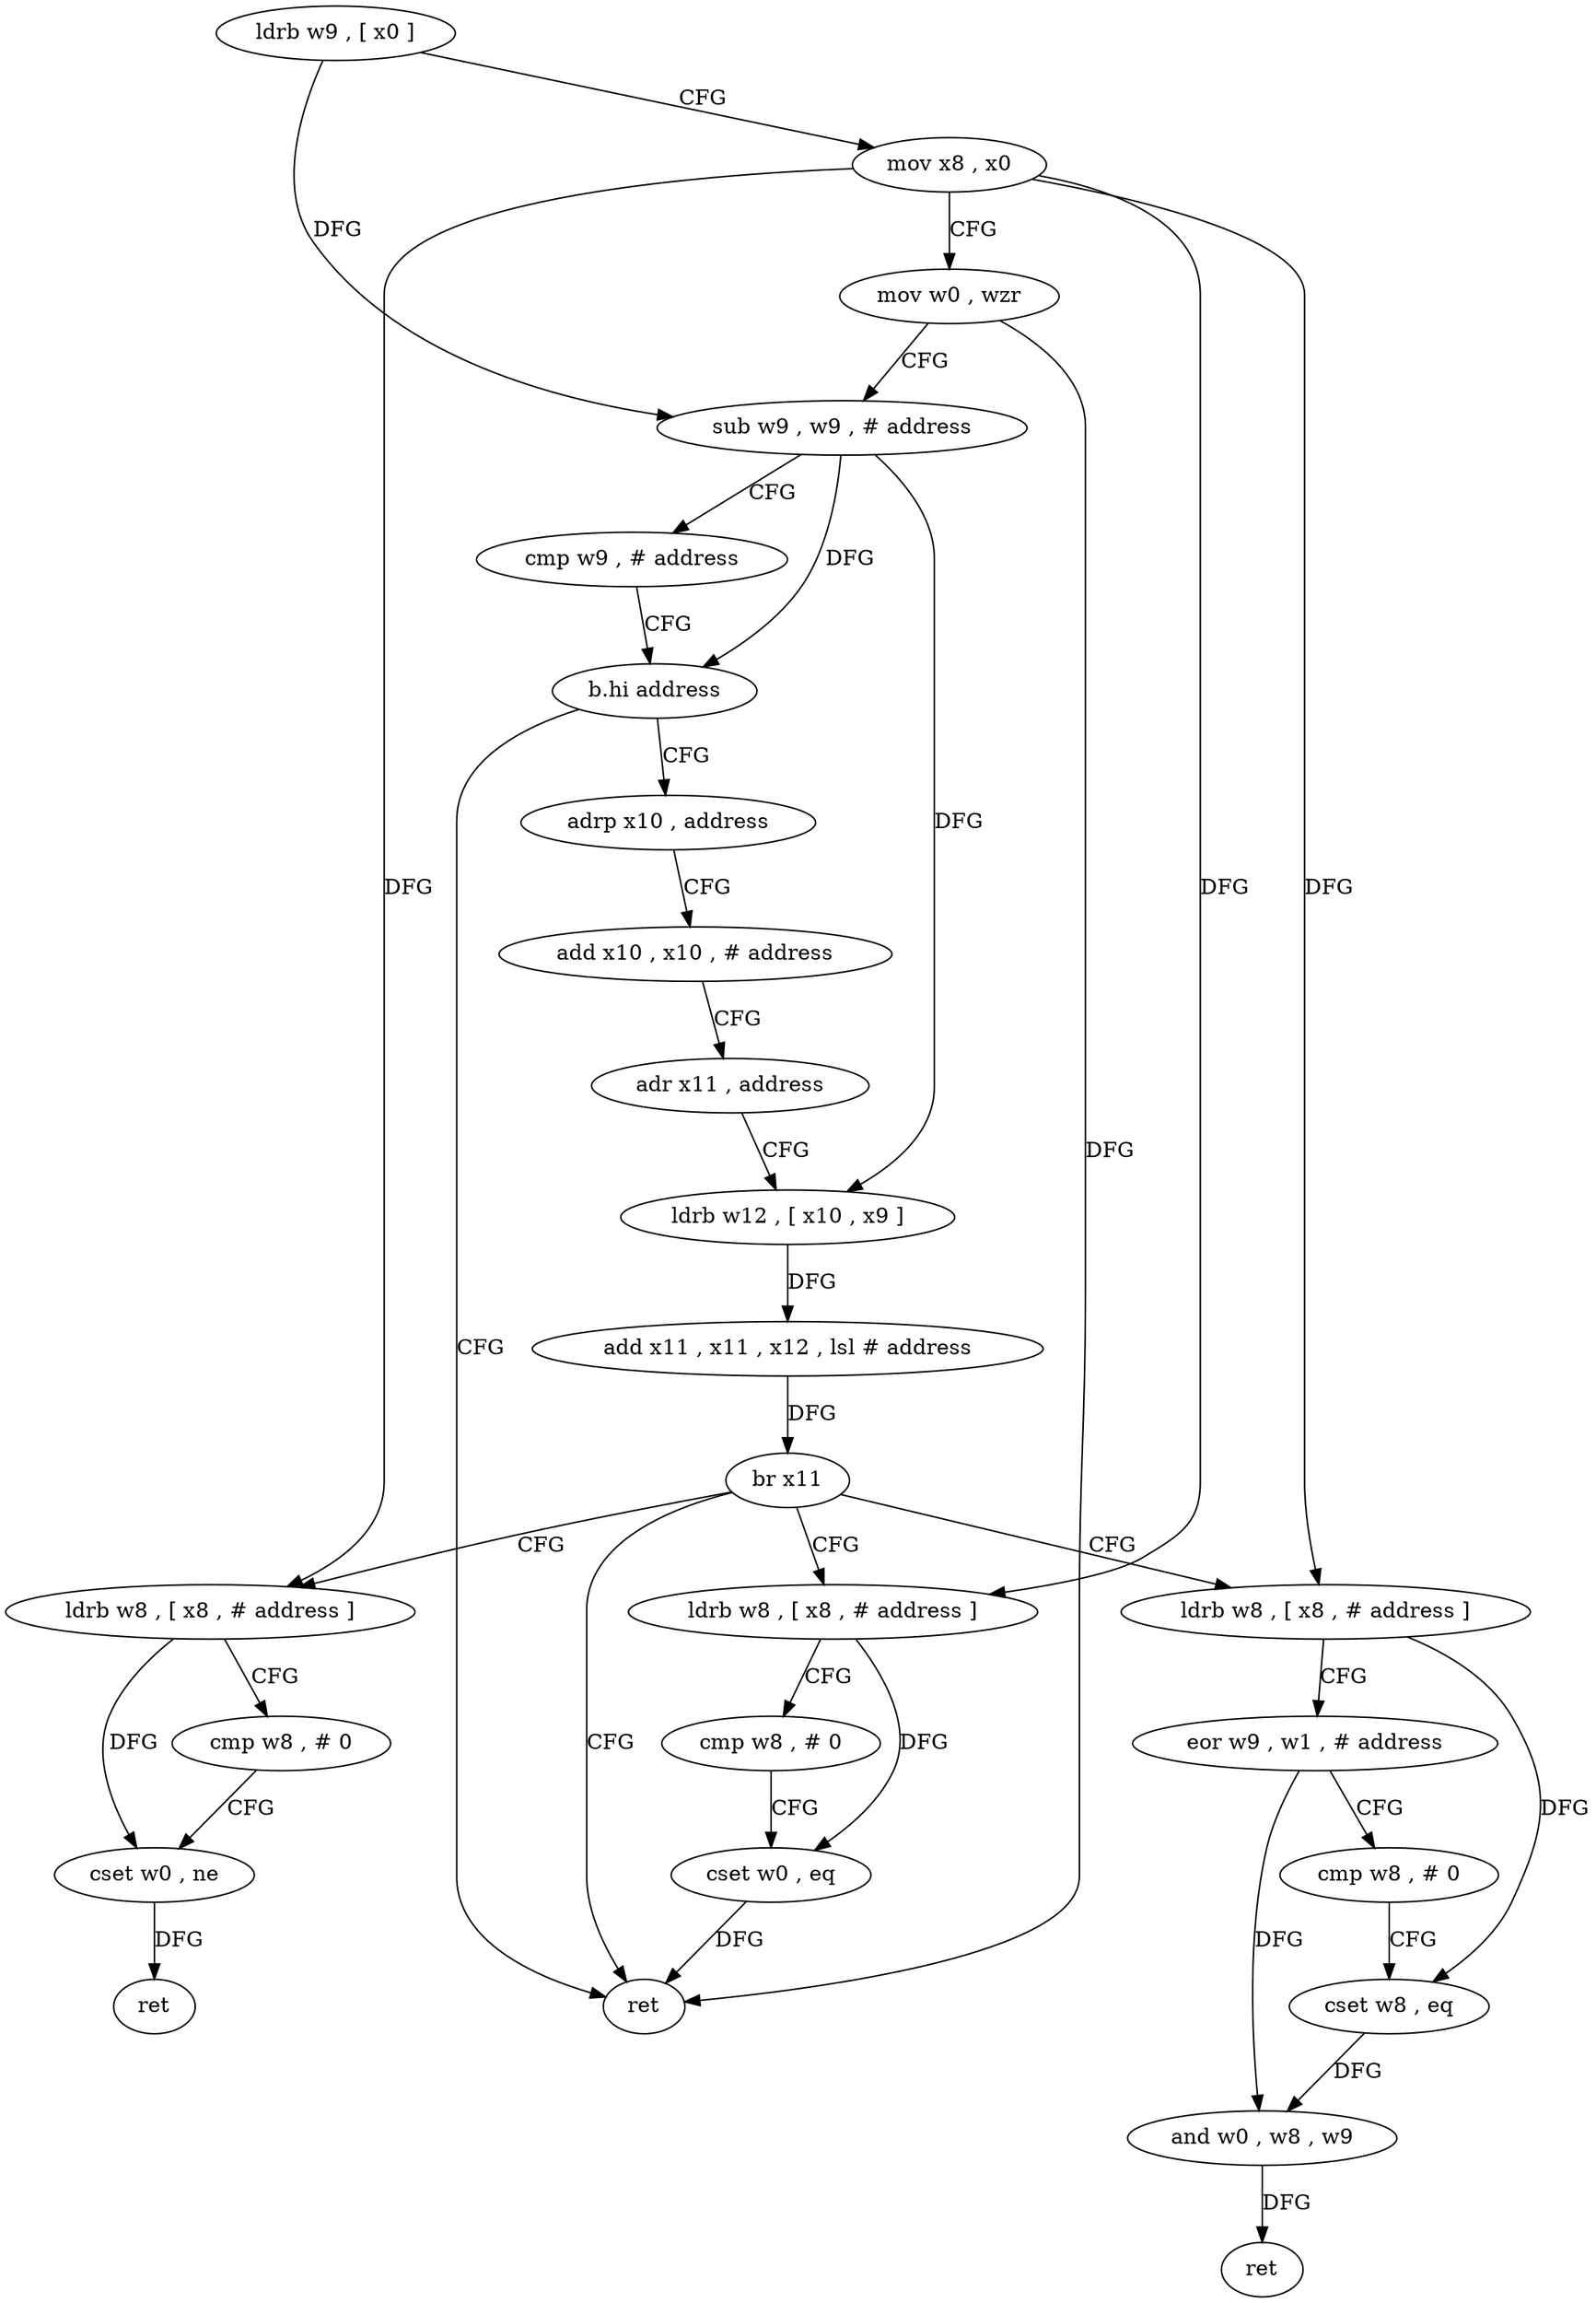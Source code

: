 digraph "func" {
"4231728" [label = "ldrb w9 , [ x0 ]" ]
"4231732" [label = "mov x8 , x0" ]
"4231736" [label = "mov w0 , wzr" ]
"4231740" [label = "sub w9 , w9 , # address" ]
"4231744" [label = "cmp w9 , # address" ]
"4231748" [label = "b.hi address" ]
"4231788" [label = "ret" ]
"4231752" [label = "adrp x10 , address" ]
"4231756" [label = "add x10 , x10 , # address" ]
"4231760" [label = "adr x11 , address" ]
"4231764" [label = "ldrb w12 , [ x10 , x9 ]" ]
"4231768" [label = "add x11 , x11 , x12 , lsl # address" ]
"4231772" [label = "br x11" ]
"4231776" [label = "ldrb w8 , [ x8 , # address ]" ]
"4231792" [label = "ldrb w8 , [ x8 , # address ]" ]
"4231816" [label = "ldrb w8 , [ x8 , # address ]" ]
"4231780" [label = "cmp w8 , # 0" ]
"4231784" [label = "cset w0 , eq" ]
"4231796" [label = "eor w9 , w1 , # address" ]
"4231800" [label = "cmp w8 , # 0" ]
"4231804" [label = "cset w8 , eq" ]
"4231808" [label = "and w0 , w8 , w9" ]
"4231812" [label = "ret" ]
"4231820" [label = "cmp w8 , # 0" ]
"4231824" [label = "cset w0 , ne" ]
"4231828" [label = "ret" ]
"4231728" -> "4231732" [ label = "CFG" ]
"4231728" -> "4231740" [ label = "DFG" ]
"4231732" -> "4231736" [ label = "CFG" ]
"4231732" -> "4231776" [ label = "DFG" ]
"4231732" -> "4231792" [ label = "DFG" ]
"4231732" -> "4231816" [ label = "DFG" ]
"4231736" -> "4231740" [ label = "CFG" ]
"4231736" -> "4231788" [ label = "DFG" ]
"4231740" -> "4231744" [ label = "CFG" ]
"4231740" -> "4231748" [ label = "DFG" ]
"4231740" -> "4231764" [ label = "DFG" ]
"4231744" -> "4231748" [ label = "CFG" ]
"4231748" -> "4231788" [ label = "CFG" ]
"4231748" -> "4231752" [ label = "CFG" ]
"4231752" -> "4231756" [ label = "CFG" ]
"4231756" -> "4231760" [ label = "CFG" ]
"4231760" -> "4231764" [ label = "CFG" ]
"4231764" -> "4231768" [ label = "DFG" ]
"4231768" -> "4231772" [ label = "DFG" ]
"4231772" -> "4231776" [ label = "CFG" ]
"4231772" -> "4231788" [ label = "CFG" ]
"4231772" -> "4231792" [ label = "CFG" ]
"4231772" -> "4231816" [ label = "CFG" ]
"4231776" -> "4231780" [ label = "CFG" ]
"4231776" -> "4231784" [ label = "DFG" ]
"4231792" -> "4231796" [ label = "CFG" ]
"4231792" -> "4231804" [ label = "DFG" ]
"4231816" -> "4231820" [ label = "CFG" ]
"4231816" -> "4231824" [ label = "DFG" ]
"4231780" -> "4231784" [ label = "CFG" ]
"4231784" -> "4231788" [ label = "DFG" ]
"4231796" -> "4231800" [ label = "CFG" ]
"4231796" -> "4231808" [ label = "DFG" ]
"4231800" -> "4231804" [ label = "CFG" ]
"4231804" -> "4231808" [ label = "DFG" ]
"4231808" -> "4231812" [ label = "DFG" ]
"4231820" -> "4231824" [ label = "CFG" ]
"4231824" -> "4231828" [ label = "DFG" ]
}
